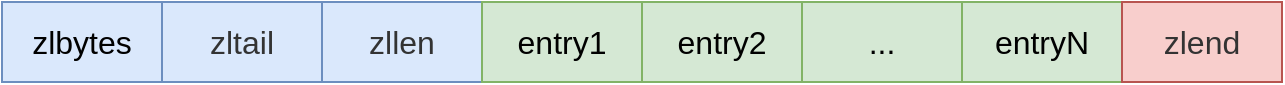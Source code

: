 <mxfile version="13.9.9" type="device"><diagram id="UPgvX5tWweBRKk5OMKJq" name="第 1 页"><mxGraphModel dx="946" dy="610" grid="1" gridSize="10" guides="1" tooltips="1" connect="1" arrows="1" fold="1" page="1" pageScale="1" pageWidth="827" pageHeight="1169" math="0" shadow="0"><root><mxCell id="0"/><mxCell id="1" parent="0"/><mxCell id="zA2CyouUi94sG1S73_bN-1" value="zlbytes" style="rounded=0;whiteSpace=wrap;html=1;fillColor=#dae8fc;labelBackgroundColor=none;fontSize=16;strokeColor=#6c8ebf;" vertex="1" parent="1"><mxGeometry x="120" y="200" width="80" height="40" as="geometry"/></mxCell><mxCell id="zA2CyouUi94sG1S73_bN-2" value="&lt;span style=&quot;color: rgb(51, 51, 51); font-family: &amp;quot;pingfang sc&amp;quot;, avenir, tahoma, arial, &amp;quot;lantinghei sc&amp;quot;, &amp;quot;microsoft yahei&amp;quot;, &amp;quot;hiragino sans gb&amp;quot;, &amp;quot;microsoft sans serif&amp;quot;, &amp;quot;wenquanyi micro hei&amp;quot;, helvetica, sans-serif; font-size: 16px;&quot;&gt;zltail&lt;/span&gt;" style="rounded=0;whiteSpace=wrap;html=1;fillColor=#dae8fc;labelBackgroundColor=none;fontSize=16;strokeColor=#6c8ebf;" vertex="1" parent="1"><mxGeometry x="200" y="200" width="80" height="40" as="geometry"/></mxCell><mxCell id="zA2CyouUi94sG1S73_bN-3" value="&lt;span style=&quot;color: rgb(51, 51, 51); font-family: &amp;quot;pingfang sc&amp;quot;, avenir, tahoma, arial, &amp;quot;lantinghei sc&amp;quot;, &amp;quot;microsoft yahei&amp;quot;, &amp;quot;hiragino sans gb&amp;quot;, &amp;quot;microsoft sans serif&amp;quot;, &amp;quot;wenquanyi micro hei&amp;quot;, helvetica, sans-serif; font-size: 16px;&quot;&gt;zllen&lt;/span&gt;" style="rounded=0;whiteSpace=wrap;html=1;fillColor=#dae8fc;labelBackgroundColor=none;fontSize=16;strokeColor=#6c8ebf;" vertex="1" parent="1"><mxGeometry x="280" y="200" width="80" height="40" as="geometry"/></mxCell><mxCell id="zA2CyouUi94sG1S73_bN-4" value="&lt;span style=&quot;font-family: &amp;quot;pingfang sc&amp;quot;, avenir, tahoma, arial, &amp;quot;lantinghei sc&amp;quot;, &amp;quot;microsoft yahei&amp;quot;, &amp;quot;hiragino sans gb&amp;quot;, &amp;quot;microsoft sans serif&amp;quot;, &amp;quot;wenquanyi micro hei&amp;quot;, helvetica, sans-serif; font-size: 16px;&quot;&gt;entry1&lt;/span&gt;" style="rounded=0;whiteSpace=wrap;html=1;fillColor=#d5e8d4;labelBackgroundColor=none;strokeColor=#82b366;" vertex="1" parent="1"><mxGeometry x="360" y="200" width="80" height="40" as="geometry"/></mxCell><mxCell id="zA2CyouUi94sG1S73_bN-5" value="&lt;span style=&quot;font-family: &amp;quot;pingfang sc&amp;quot;, avenir, tahoma, arial, &amp;quot;lantinghei sc&amp;quot;, &amp;quot;microsoft yahei&amp;quot;, &amp;quot;hiragino sans gb&amp;quot;, &amp;quot;microsoft sans serif&amp;quot;, &amp;quot;wenquanyi micro hei&amp;quot;, helvetica, sans-serif; font-size: 16px;&quot;&gt;entry2&lt;/span&gt;" style="rounded=0;whiteSpace=wrap;html=1;fillColor=#d5e8d4;labelBackgroundColor=none;strokeColor=#82b366;" vertex="1" parent="1"><mxGeometry x="440" y="200" width="80" height="40" as="geometry"/></mxCell><mxCell id="zA2CyouUi94sG1S73_bN-6" value="&lt;font face=&quot;pingfang sc, avenir, tahoma, arial, lantinghei sc, microsoft yahei, hiragino sans gb, microsoft sans serif, wenquanyi micro hei, helvetica, sans-serif&quot;&gt;&lt;span style=&quot;font-size: 16px;&quot;&gt;...&lt;/span&gt;&lt;/font&gt;" style="rounded=0;whiteSpace=wrap;html=1;fillColor=#d5e8d4;labelBackgroundColor=none;strokeColor=#82b366;" vertex="1" parent="1"><mxGeometry x="520" y="200" width="80" height="40" as="geometry"/></mxCell><mxCell id="zA2CyouUi94sG1S73_bN-7" value="&lt;span style=&quot;font-family: &amp;quot;pingfang sc&amp;quot;, avenir, tahoma, arial, &amp;quot;lantinghei sc&amp;quot;, &amp;quot;microsoft yahei&amp;quot;, &amp;quot;hiragino sans gb&amp;quot;, &amp;quot;microsoft sans serif&amp;quot;, &amp;quot;wenquanyi micro hei&amp;quot;, helvetica, sans-serif; font-size: 16px;&quot;&gt;entryN&lt;/span&gt;" style="rounded=0;whiteSpace=wrap;html=1;fillColor=#d5e8d4;labelBackgroundColor=none;strokeColor=#82b366;" vertex="1" parent="1"><mxGeometry x="600" y="200" width="80" height="40" as="geometry"/></mxCell><mxCell id="zA2CyouUi94sG1S73_bN-8" value="&lt;span style=&quot;color: rgb(51, 51, 51); font-family: &amp;quot;pingfang sc&amp;quot;, avenir, tahoma, arial, &amp;quot;lantinghei sc&amp;quot;, &amp;quot;microsoft yahei&amp;quot;, &amp;quot;hiragino sans gb&amp;quot;, &amp;quot;microsoft sans serif&amp;quot;, &amp;quot;wenquanyi micro hei&amp;quot;, helvetica, sans-serif; font-size: 16px;&quot;&gt;zlend&lt;/span&gt;" style="rounded=0;whiteSpace=wrap;html=1;fillColor=#f8cecc;strokeColor=#b85450;labelBackgroundColor=none;" vertex="1" parent="1"><mxGeometry x="680" y="200" width="80" height="40" as="geometry"/></mxCell></root></mxGraphModel></diagram></mxfile>
